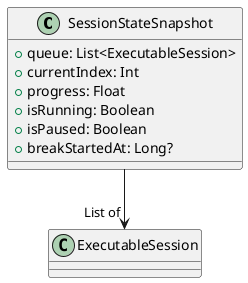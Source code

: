 @startuml SessionStateSnapshotClassDiagram

class SessionStateSnapshot {
  + queue: List<ExecutableSession>
  + currentIndex: Int
  + progress: Float
  + isRunning: Boolean
  + isPaused: Boolean
  + breakStartedAt: Long?
}

SessionStateSnapshot --> "List of" ExecutableSession


@enduml

